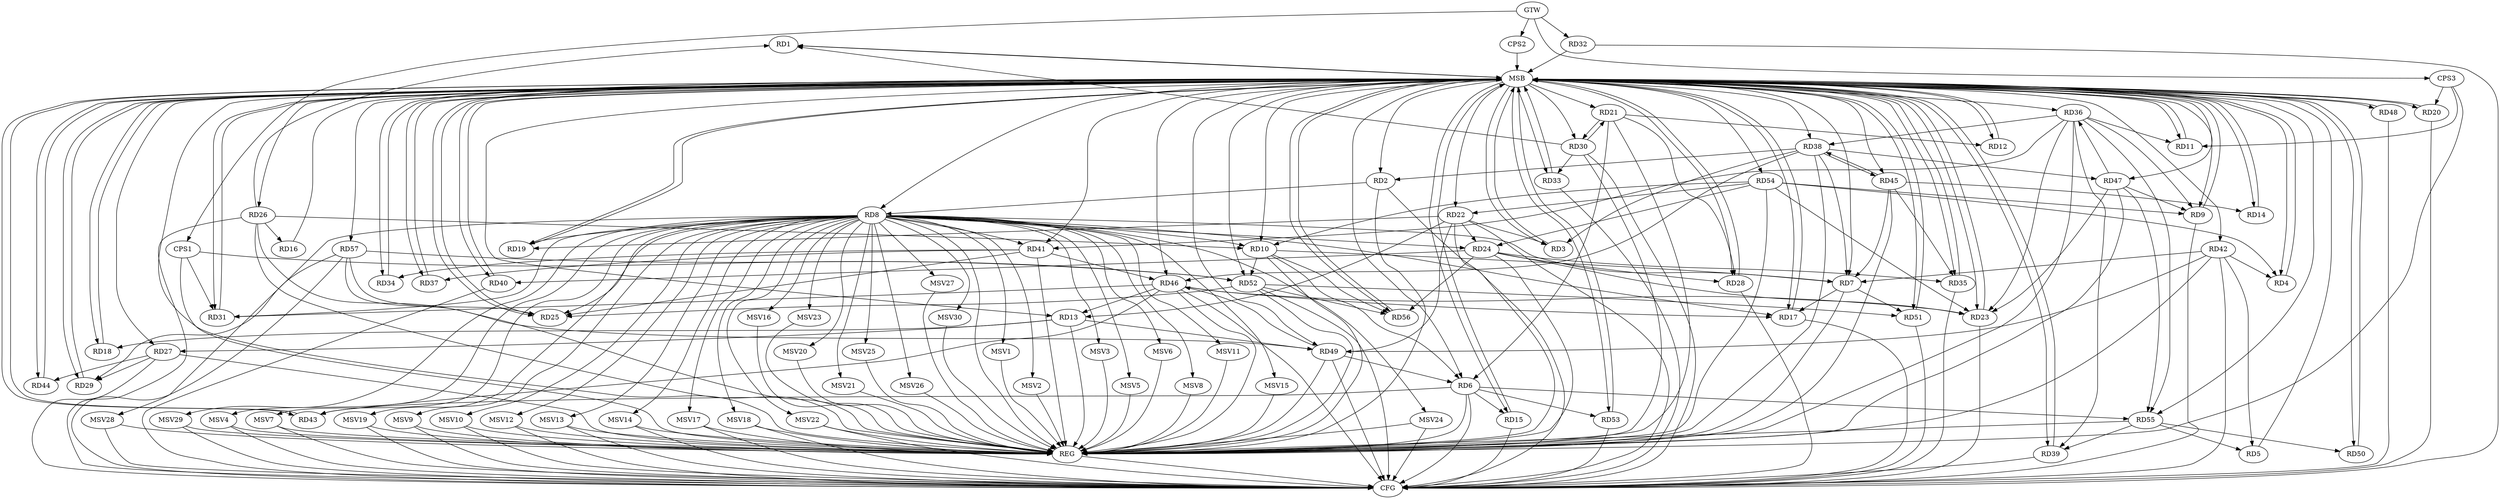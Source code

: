 strict digraph G {
  RD1 [ label="RD1" ];
  RD2 [ label="RD2" ];
  RD3 [ label="RD3" ];
  RD4 [ label="RD4" ];
  RD5 [ label="RD5" ];
  RD6 [ label="RD6" ];
  RD7 [ label="RD7" ];
  RD8 [ label="RD8" ];
  RD9 [ label="RD9" ];
  RD10 [ label="RD10" ];
  RD11 [ label="RD11" ];
  RD12 [ label="RD12" ];
  RD13 [ label="RD13" ];
  RD14 [ label="RD14" ];
  RD15 [ label="RD15" ];
  RD16 [ label="RD16" ];
  RD17 [ label="RD17" ];
  RD18 [ label="RD18" ];
  RD19 [ label="RD19" ];
  RD20 [ label="RD20" ];
  RD21 [ label="RD21" ];
  RD22 [ label="RD22" ];
  RD23 [ label="RD23" ];
  RD24 [ label="RD24" ];
  RD25 [ label="RD25" ];
  RD26 [ label="RD26" ];
  RD27 [ label="RD27" ];
  RD28 [ label="RD28" ];
  RD29 [ label="RD29" ];
  RD30 [ label="RD30" ];
  RD31 [ label="RD31" ];
  RD32 [ label="RD32" ];
  RD33 [ label="RD33" ];
  RD34 [ label="RD34" ];
  RD35 [ label="RD35" ];
  RD36 [ label="RD36" ];
  RD37 [ label="RD37" ];
  RD38 [ label="RD38" ];
  RD39 [ label="RD39" ];
  RD40 [ label="RD40" ];
  RD41 [ label="RD41" ];
  RD42 [ label="RD42" ];
  RD43 [ label="RD43" ];
  RD44 [ label="RD44" ];
  RD45 [ label="RD45" ];
  RD46 [ label="RD46" ];
  RD47 [ label="RD47" ];
  RD48 [ label="RD48" ];
  RD49 [ label="RD49" ];
  RD50 [ label="RD50" ];
  RD51 [ label="RD51" ];
  RD52 [ label="RD52" ];
  RD53 [ label="RD53" ];
  RD54 [ label="RD54" ];
  RD55 [ label="RD55" ];
  RD56 [ label="RD56" ];
  RD57 [ label="RD57" ];
  CPS1 [ label="CPS1" ];
  CPS2 [ label="CPS2" ];
  CPS3 [ label="CPS3" ];
  GTW [ label="GTW" ];
  REG [ label="REG" ];
  MSB [ label="MSB" ];
  CFG [ label="CFG" ];
  MSV1 [ label="MSV1" ];
  MSV2 [ label="MSV2" ];
  MSV3 [ label="MSV3" ];
  MSV4 [ label="MSV4" ];
  MSV5 [ label="MSV5" ];
  MSV6 [ label="MSV6" ];
  MSV7 [ label="MSV7" ];
  MSV8 [ label="MSV8" ];
  MSV9 [ label="MSV9" ];
  MSV10 [ label="MSV10" ];
  MSV11 [ label="MSV11" ];
  MSV12 [ label="MSV12" ];
  MSV13 [ label="MSV13" ];
  MSV14 [ label="MSV14" ];
  MSV15 [ label="MSV15" ];
  MSV16 [ label="MSV16" ];
  MSV17 [ label="MSV17" ];
  MSV18 [ label="MSV18" ];
  MSV19 [ label="MSV19" ];
  MSV20 [ label="MSV20" ];
  MSV21 [ label="MSV21" ];
  MSV22 [ label="MSV22" ];
  MSV23 [ label="MSV23" ];
  MSV24 [ label="MSV24" ];
  MSV25 [ label="MSV25" ];
  MSV26 [ label="MSV26" ];
  MSV27 [ label="MSV27" ];
  MSV28 [ label="MSV28" ];
  MSV29 [ label="MSV29" ];
  MSV30 [ label="MSV30" ];
  RD26 -> RD1;
  RD30 -> RD1;
  RD2 -> RD8;
  RD38 -> RD2;
  RD22 -> RD3;
  RD38 -> RD3;
  RD42 -> RD4;
  RD54 -> RD4;
  RD42 -> RD5;
  RD55 -> RD5;
  RD10 -> RD6;
  RD6 -> RD15;
  RD21 -> RD6;
  RD6 -> RD43;
  RD49 -> RD6;
  RD6 -> RD53;
  RD6 -> RD55;
  RD8 -> RD7;
  RD10 -> RD7;
  RD7 -> RD17;
  RD38 -> RD7;
  RD42 -> RD7;
  RD45 -> RD7;
  RD7 -> RD51;
  RD8 -> RD10;
  RD8 -> RD17;
  RD8 -> RD19;
  RD8 -> RD24;
  RD8 -> RD25;
  RD8 -> RD31;
  RD8 -> RD41;
  RD36 -> RD9;
  RD47 -> RD9;
  RD54 -> RD9;
  RD26 -> RD10;
  RD10 -> RD52;
  RD54 -> RD10;
  RD10 -> RD56;
  RD36 -> RD11;
  RD21 -> RD12;
  RD13 -> RD18;
  RD22 -> RD13;
  RD13 -> RD27;
  RD46 -> RD13;
  RD13 -> RD49;
  RD45 -> RD14;
  RD26 -> RD16;
  RD46 -> RD17;
  RD22 -> RD19;
  RD21 -> RD28;
  RD21 -> RD30;
  RD30 -> RD21;
  RD22 -> RD24;
  RD22 -> RD49;
  RD54 -> RD22;
  RD24 -> RD23;
  RD36 -> RD23;
  RD46 -> RD23;
  RD47 -> RD23;
  RD54 -> RD23;
  RD24 -> RD28;
  RD24 -> RD35;
  RD24 -> RD40;
  RD54 -> RD24;
  RD24 -> RD56;
  RD41 -> RD25;
  RD52 -> RD25;
  RD57 -> RD25;
  RD26 -> RD49;
  RD27 -> RD29;
  RD27 -> RD44;
  RD57 -> RD29;
  RD30 -> RD33;
  RD46 -> RD31;
  RD41 -> RD34;
  RD45 -> RD35;
  RD36 -> RD38;
  RD36 -> RD39;
  RD36 -> RD41;
  RD47 -> RD36;
  RD36 -> RD55;
  RD41 -> RD37;
  RD38 -> RD45;
  RD45 -> RD38;
  RD38 -> RD46;
  RD38 -> RD47;
  RD55 -> RD39;
  RD41 -> RD46;
  RD42 -> RD49;
  RD46 -> RD43;
  RD49 -> RD46;
  RD47 -> RD55;
  RD55 -> RD50;
  RD52 -> RD51;
  RD52 -> RD56;
  RD57 -> RD52;
  CPS1 -> RD31;
  CPS1 -> RD52;
  CPS3 -> RD20;
  CPS3 -> RD11;
  GTW -> RD32;
  GTW -> CPS1;
  GTW -> CPS2;
  GTW -> CPS3;
  RD2 -> REG;
  RD6 -> REG;
  RD7 -> REG;
  RD8 -> REG;
  RD10 -> REG;
  RD13 -> REG;
  RD21 -> REG;
  RD22 -> REG;
  RD24 -> REG;
  RD26 -> REG;
  RD27 -> REG;
  RD30 -> REG;
  RD36 -> REG;
  RD38 -> REG;
  RD41 -> REG;
  RD42 -> REG;
  RD45 -> REG;
  RD46 -> REG;
  RD47 -> REG;
  RD49 -> REG;
  RD52 -> REG;
  RD54 -> REG;
  RD55 -> REG;
  RD57 -> REG;
  CPS1 -> REG;
  CPS3 -> REG;
  RD1 -> MSB;
  MSB -> RD2;
  MSB -> RD17;
  MSB -> RD36;
  MSB -> RD43;
  MSB -> RD49;
  MSB -> REG;
  RD3 -> MSB;
  MSB -> RD9;
  MSB -> RD27;
  RD4 -> MSB;
  MSB -> RD6;
  MSB -> RD7;
  MSB -> RD10;
  MSB -> RD12;
  MSB -> RD25;
  MSB -> RD33;
  MSB -> RD40;
  MSB -> RD46;
  RD5 -> MSB;
  MSB -> RD4;
  MSB -> RD44;
  MSB -> RD55;
  MSB -> RD56;
  RD9 -> MSB;
  MSB -> RD8;
  MSB -> RD47;
  RD11 -> MSB;
  MSB -> RD14;
  MSB -> RD18;
  MSB -> RD23;
  MSB -> RD34;
  RD12 -> MSB;
  MSB -> RD29;
  MSB -> RD45;
  MSB -> RD52;
  MSB -> RD54;
  MSB -> RD57;
  RD14 -> MSB;
  MSB -> RD28;
  MSB -> RD30;
  MSB -> RD38;
  MSB -> RD42;
  RD15 -> MSB;
  MSB -> RD19;
  MSB -> RD26;
  MSB -> RD41;
  RD16 -> MSB;
  MSB -> RD20;
  RD17 -> MSB;
  MSB -> RD1;
  MSB -> RD13;
  MSB -> RD39;
  RD18 -> MSB;
  RD19 -> MSB;
  RD20 -> MSB;
  MSB -> RD11;
  MSB -> RD22;
  RD23 -> MSB;
  RD25 -> MSB;
  RD28 -> MSB;
  MSB -> RD21;
  MSB -> RD31;
  MSB -> RD50;
  RD29 -> MSB;
  RD31 -> MSB;
  RD32 -> MSB;
  MSB -> RD53;
  RD33 -> MSB;
  RD34 -> MSB;
  RD35 -> MSB;
  MSB -> RD37;
  RD37 -> MSB;
  RD39 -> MSB;
  RD40 -> MSB;
  RD43 -> MSB;
  MSB -> RD48;
  RD44 -> MSB;
  MSB -> RD51;
  RD48 -> MSB;
  RD50 -> MSB;
  MSB -> RD3;
  RD51 -> MSB;
  MSB -> RD15;
  MSB -> RD35;
  RD53 -> MSB;
  RD56 -> MSB;
  CPS2 -> MSB;
  RD6 -> CFG;
  RD27 -> CFG;
  RD28 -> CFG;
  RD2 -> CFG;
  RD32 -> CFG;
  RD53 -> CFG;
  RD15 -> CFG;
  RD40 -> CFG;
  RD49 -> CFG;
  RD39 -> CFG;
  RD30 -> CFG;
  RD46 -> CFG;
  RD20 -> CFG;
  RD9 -> CFG;
  RD35 -> CFG;
  RD33 -> CFG;
  RD48 -> CFG;
  RD17 -> CFG;
  RD42 -> CFG;
  RD23 -> CFG;
  RD22 -> CFG;
  RD57 -> CFG;
  RD26 -> CFG;
  RD52 -> CFG;
  RD51 -> CFG;
  REG -> CFG;
  RD8 -> MSV1;
  RD8 -> MSV2;
  RD8 -> MSV3;
  RD8 -> MSV4;
  RD8 -> MSV5;
  MSV1 -> REG;
  MSV2 -> REG;
  MSV3 -> REG;
  MSV4 -> REG;
  MSV4 -> CFG;
  MSV5 -> REG;
  RD8 -> MSV6;
  RD8 -> MSV7;
  MSV6 -> REG;
  MSV7 -> REG;
  MSV7 -> CFG;
  RD8 -> MSV8;
  MSV8 -> REG;
  RD8 -> MSV9;
  RD8 -> MSV10;
  RD8 -> MSV11;
  MSV9 -> REG;
  MSV9 -> CFG;
  MSV10 -> REG;
  MSV10 -> CFG;
  MSV11 -> REG;
  RD8 -> MSV12;
  MSV12 -> REG;
  MSV12 -> CFG;
  RD8 -> MSV13;
  RD8 -> MSV14;
  RD8 -> MSV15;
  RD8 -> MSV16;
  MSV13 -> REG;
  MSV13 -> CFG;
  MSV14 -> REG;
  MSV14 -> CFG;
  MSV15 -> REG;
  MSV16 -> REG;
  RD8 -> MSV17;
  MSV17 -> REG;
  MSV17 -> CFG;
  RD8 -> MSV18;
  MSV18 -> REG;
  MSV18 -> CFG;
  RD8 -> MSV19;
  RD8 -> MSV20;
  RD8 -> MSV21;
  MSV19 -> REG;
  MSV19 -> CFG;
  MSV20 -> REG;
  MSV21 -> REG;
  RD8 -> MSV22;
  MSV22 -> REG;
  MSV22 -> CFG;
  RD8 -> MSV23;
  RD8 -> MSV24;
  MSV23 -> REG;
  MSV24 -> REG;
  MSV24 -> CFG;
  RD8 -> MSV25;
  RD8 -> MSV26;
  MSV25 -> REG;
  MSV26 -> REG;
  RD8 -> MSV27;
  RD8 -> MSV28;
  RD8 -> MSV29;
  RD8 -> MSV30;
  MSV27 -> REG;
  MSV28 -> REG;
  MSV28 -> CFG;
  MSV29 -> REG;
  MSV29 -> CFG;
  MSV30 -> REG;
}
